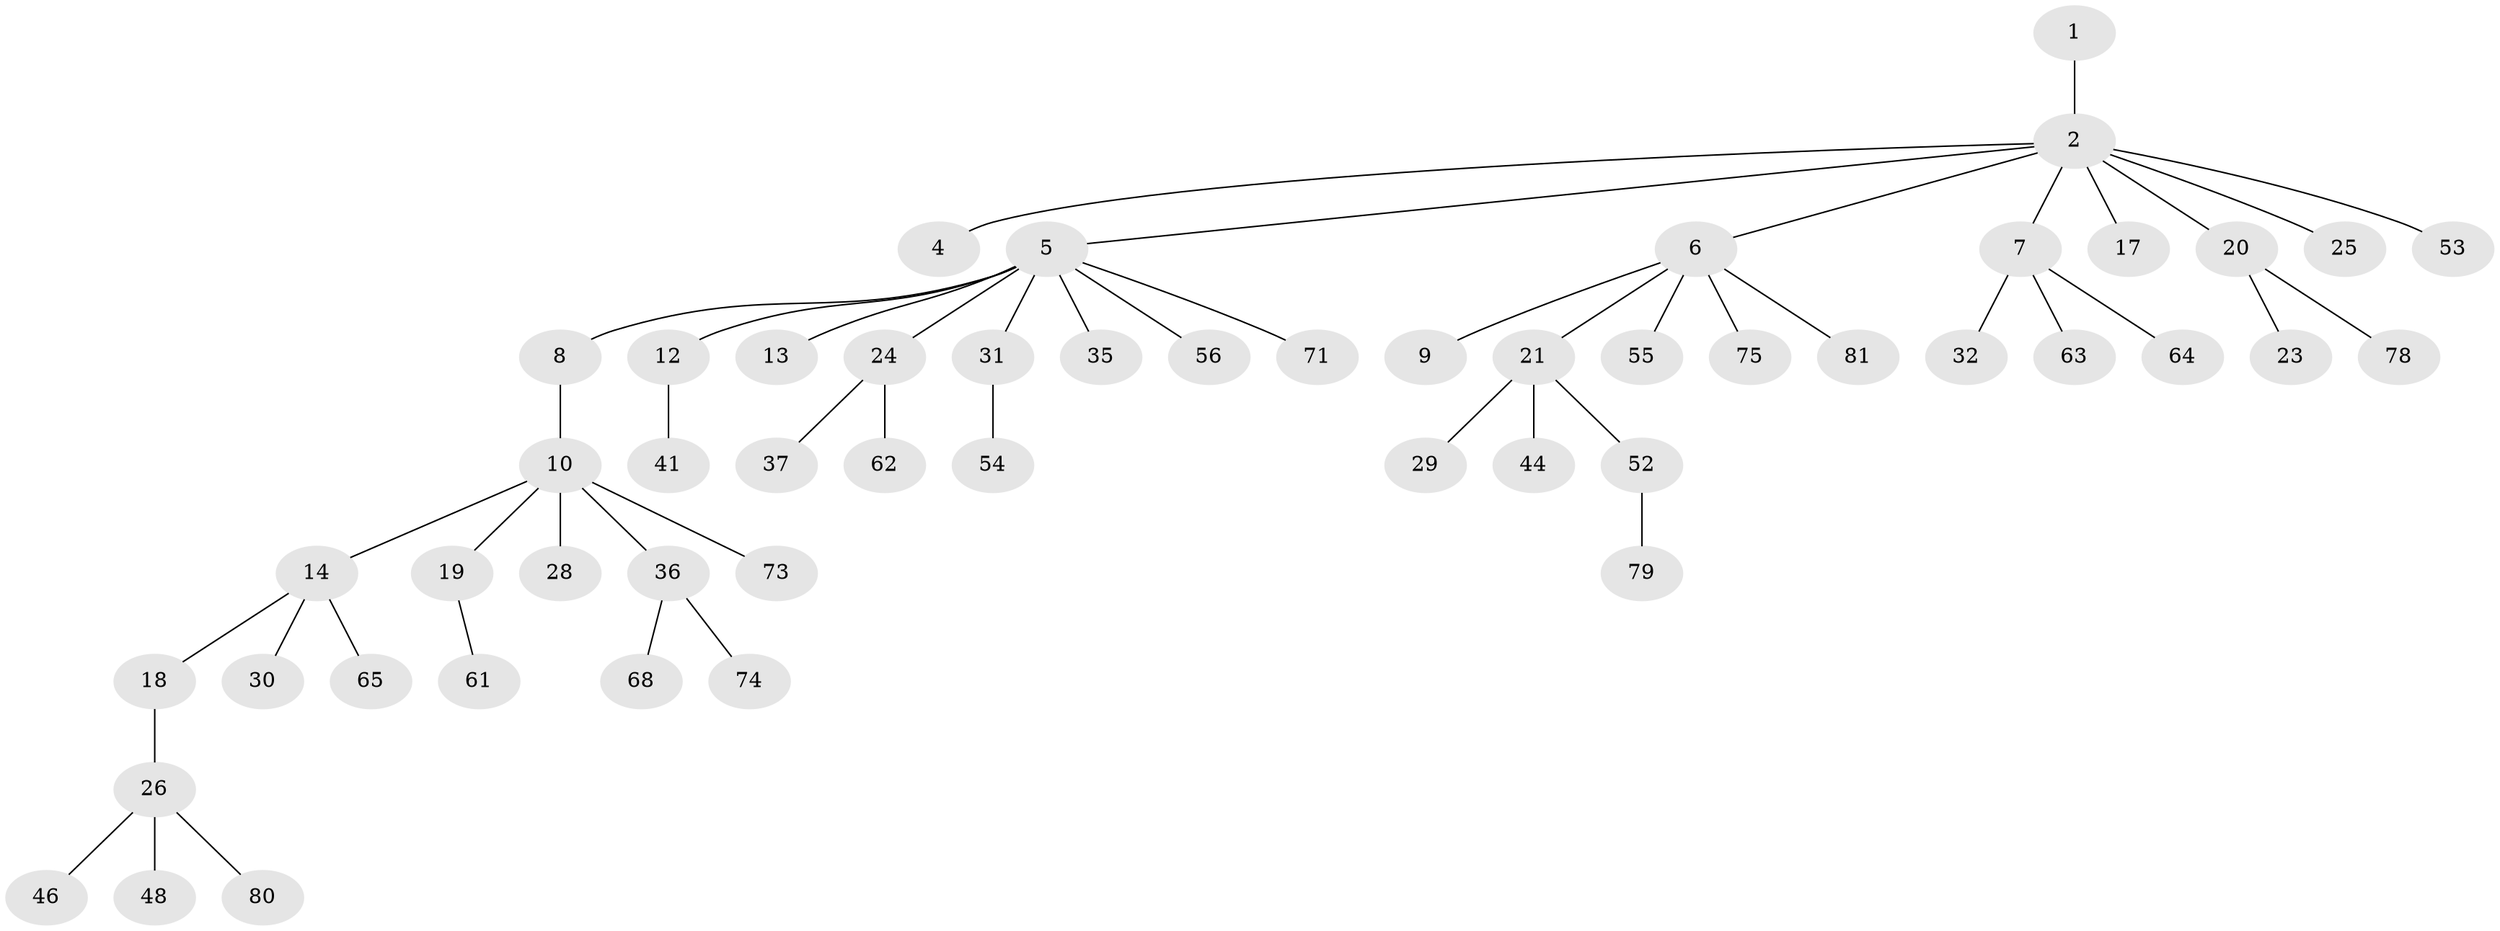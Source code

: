 // Generated by graph-tools (version 1.1) at 2025/52/02/27/25 19:52:13]
// undirected, 52 vertices, 51 edges
graph export_dot {
graph [start="1"]
  node [color=gray90,style=filled];
  1;
  2 [super="+3"];
  4 [super="+34"];
  5 [super="+27"];
  6 [super="+11"];
  7 [super="+47"];
  8 [super="+77"];
  9 [super="+43"];
  10 [super="+16"];
  12;
  13 [super="+50"];
  14 [super="+15"];
  17 [super="+66"];
  18;
  19 [super="+39"];
  20 [super="+51"];
  21 [super="+22"];
  23 [super="+42"];
  24 [super="+33"];
  25;
  26 [super="+45"];
  28;
  29;
  30 [super="+49"];
  31 [super="+58"];
  32 [super="+60"];
  35 [super="+38"];
  36 [super="+40"];
  37;
  41 [super="+67"];
  44 [super="+59"];
  46;
  48 [super="+57"];
  52 [super="+76"];
  53;
  54;
  55 [super="+70"];
  56;
  61 [super="+69"];
  62;
  63;
  64 [super="+72"];
  65;
  68;
  71;
  73;
  74;
  75;
  78;
  79;
  80;
  81;
  1 -- 2;
  2 -- 5;
  2 -- 6;
  2 -- 7;
  2 -- 20;
  2 -- 53;
  2 -- 17;
  2 -- 4;
  2 -- 25;
  5 -- 8;
  5 -- 12;
  5 -- 13;
  5 -- 24;
  5 -- 35;
  5 -- 71;
  5 -- 56;
  5 -- 31;
  6 -- 9;
  6 -- 21;
  6 -- 55;
  6 -- 75;
  6 -- 81;
  7 -- 32;
  7 -- 63;
  7 -- 64;
  8 -- 10;
  10 -- 14;
  10 -- 19;
  10 -- 28;
  10 -- 36;
  10 -- 73;
  12 -- 41;
  14 -- 18;
  14 -- 65;
  14 -- 30;
  18 -- 26;
  19 -- 61;
  20 -- 23;
  20 -- 78;
  21 -- 29;
  21 -- 52;
  21 -- 44;
  24 -- 37;
  24 -- 62;
  26 -- 80;
  26 -- 48;
  26 -- 46;
  31 -- 54;
  36 -- 74;
  36 -- 68;
  52 -- 79;
}
